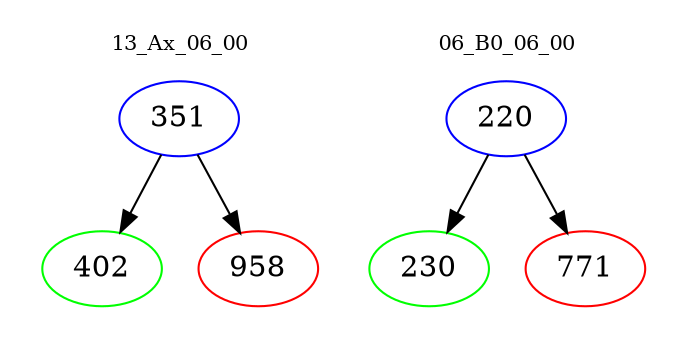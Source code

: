 digraph{
subgraph cluster_0 {
color = white
label = "13_Ax_06_00";
fontsize=10;
T0_351 [label="351", color="blue"]
T0_351 -> T0_402 [color="black"]
T0_402 [label="402", color="green"]
T0_351 -> T0_958 [color="black"]
T0_958 [label="958", color="red"]
}
subgraph cluster_1 {
color = white
label = "06_B0_06_00";
fontsize=10;
T1_220 [label="220", color="blue"]
T1_220 -> T1_230 [color="black"]
T1_230 [label="230", color="green"]
T1_220 -> T1_771 [color="black"]
T1_771 [label="771", color="red"]
}
}
